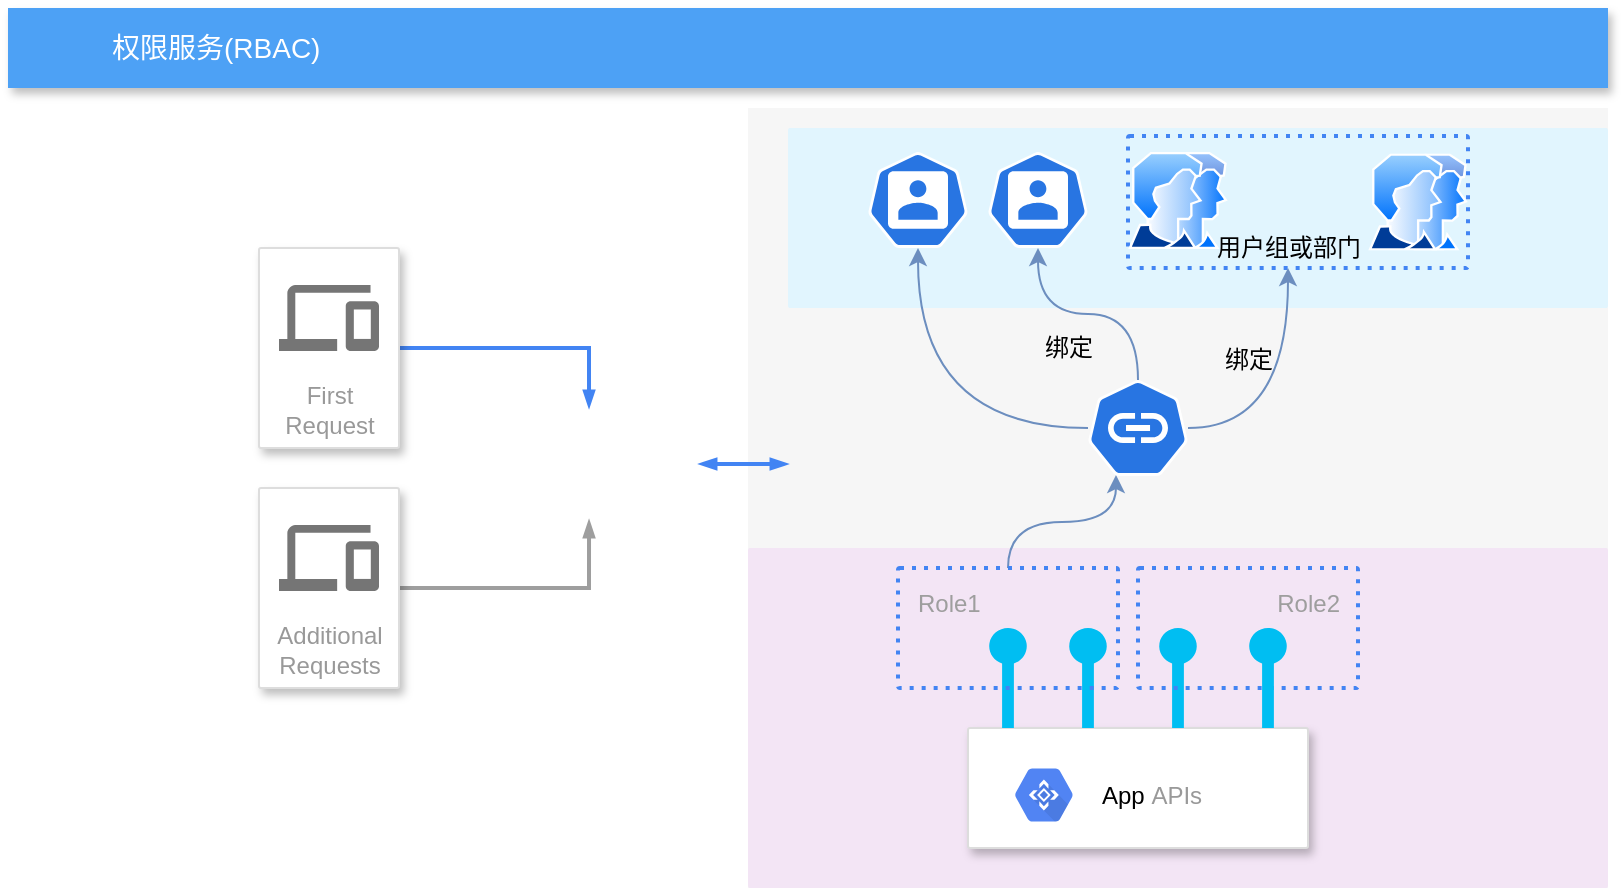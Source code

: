 <mxfile version="15.6.8" type="github">
  <diagram id="f106602c-feb2-e66a-4537-3a34d633f6aa" name="Page-1">
    <mxGraphModel dx="686" dy="357" grid="1" gridSize="10" guides="1" tooltips="1" connect="1" arrows="1" fold="1" page="1" pageScale="1" pageWidth="1169" pageHeight="827" background="none" math="0" shadow="0">
      <root>
        <mxCell id="0" />
        <mxCell id="1" parent="0" />
        <mxCell id="14" value="" style="fillColor=#F6F6F6;strokeColor=none;shadow=0;gradientColor=none;fontSize=14;align=left;spacing=10;fontColor=#717171;9E9E9E;verticalAlign=top;spacingTop=-4;fontStyle=0;spacingLeft=40;html=1;" parent="1" vertex="1">
          <mxGeometry x="600" y="90" width="430" height="390" as="geometry" />
        </mxCell>
        <mxCell id="818" value="权限服务(RBAC)" style="fillColor=#4DA1F5;strokeColor=none;shadow=1;gradientColor=none;fontSize=14;align=left;spacingLeft=50;fontColor=#ffffff;html=1;" parent="1" vertex="1">
          <mxGeometry x="230" y="40" width="800" height="40" as="geometry" />
        </mxCell>
        <mxCell id="1046" style="edgeStyle=orthogonalEdgeStyle;rounded=0;html=1;labelBackgroundColor=none;startFill=1;startSize=4;endArrow=blockThin;endFill=1;endSize=4;jettySize=auto;orthogonalLoop=1;strokeColor=#4284F3;strokeWidth=2;fontSize=12;fontColor=#000000;align=left;dashed=0;" parent="1" source="1036" edge="1">
          <mxGeometry relative="1" as="geometry">
            <Array as="points">
              <mxPoint x="520.5" y="210" />
            </Array>
            <mxPoint x="520.517" y="240" as="targetPoint" />
          </mxGeometry>
        </mxCell>
        <mxCell id="1036" value="First Request" style="strokeColor=#dddddd;fillColor=#ffffff;shadow=1;strokeWidth=1;rounded=1;absoluteArcSize=1;arcSize=2;labelPosition=center;verticalLabelPosition=middle;align=center;verticalAlign=bottom;spacingLeft=0;fontColor=#999999;fontSize=12;whiteSpace=wrap;spacingBottom=2;html=1;" parent="1" vertex="1">
          <mxGeometry x="355.5" y="160" width="70" height="100" as="geometry" />
        </mxCell>
        <mxCell id="1037" value="" style="dashed=0;connectable=0;html=1;fillColor=#757575;strokeColor=none;shape=mxgraph.gcp2.desktop_and_mobile;part=1;" parent="1036" vertex="1">
          <mxGeometry x="0.5" width="50" height="33" relative="1" as="geometry">
            <mxPoint x="-25" y="18.5" as="offset" />
          </mxGeometry>
        </mxCell>
        <mxCell id="1047" style="edgeStyle=orthogonalEdgeStyle;rounded=0;html=1;labelBackgroundColor=none;startFill=1;startSize=4;endArrow=blockThin;endFill=1;endSize=4;jettySize=auto;orthogonalLoop=1;strokeColor=#9E9E9E;strokeWidth=2;fontSize=12;fontColor=#000000;align=left;dashed=0;" parent="1" source="1038" edge="1">
          <mxGeometry relative="1" as="geometry">
            <Array as="points">
              <mxPoint x="520.5" y="330" />
            </Array>
            <mxPoint x="520.517" y="296.0" as="targetPoint" />
          </mxGeometry>
        </mxCell>
        <mxCell id="1038" value="Additional Requests&lt;br&gt;" style="strokeColor=#dddddd;fillColor=#ffffff;shadow=1;strokeWidth=1;rounded=1;absoluteArcSize=1;arcSize=2;labelPosition=center;verticalLabelPosition=middle;align=center;verticalAlign=bottom;spacingLeft=0;fontColor=#999999;fontSize=12;whiteSpace=wrap;spacingBottom=2;html=1;" parent="1" vertex="1">
          <mxGeometry x="355.5" y="280" width="70" height="100" as="geometry" />
        </mxCell>
        <mxCell id="1039" value="" style="dashed=0;connectable=0;html=1;fillColor=#757575;strokeColor=none;shape=mxgraph.gcp2.desktop_and_mobile;part=1;" parent="1038" vertex="1">
          <mxGeometry x="0.5" width="50" height="33" relative="1" as="geometry">
            <mxPoint x="-25" y="18.5" as="offset" />
          </mxGeometry>
        </mxCell>
        <mxCell id="1048" style="edgeStyle=orthogonalEdgeStyle;rounded=0;html=1;labelBackgroundColor=none;startFill=1;startSize=4;endArrow=blockThin;endFill=1;endSize=4;jettySize=auto;orthogonalLoop=1;strokeColor=#4284F3;strokeWidth=2;fontSize=12;fontColor=#000000;align=left;dashed=0;startArrow=blockThin;" parent="1" edge="1">
          <mxGeometry relative="1" as="geometry">
            <mxPoint x="575.5" y="268" as="sourcePoint" />
            <mxPoint x="620" y="268" as="targetPoint" />
          </mxGeometry>
        </mxCell>
        <mxCell id="eHh8mdlVLJNpV9wsfY3s-1048" value="&lt;br&gt;" style="sketch=0;points=[[0,0,0],[0.25,0,0],[0.5,0,0],[0.75,0,0],[1,0,0],[1,0.25,0],[1,0.5,0],[1,0.75,0],[1,1,0],[0.75,1,0],[0.5,1,0],[0.25,1,0],[0,1,0],[0,0.75,0],[0,0.5,0],[0,0.25,0]];rounded=1;absoluteArcSize=1;arcSize=2;html=1;strokeColor=none;gradientColor=none;shadow=0;dashed=0;fontSize=12;fontColor=#9E9E9E;align=left;verticalAlign=top;spacing=10;spacingTop=-4;fillColor=#F3E5F5;" vertex="1" parent="1">
          <mxGeometry x="600" y="310" width="430" height="170" as="geometry" />
        </mxCell>
        <mxCell id="eHh8mdlVLJNpV9wsfY3s-1049" value="" style="strokeColor=#dddddd;shadow=1;strokeWidth=1;rounded=1;absoluteArcSize=1;arcSize=2;" vertex="1" parent="1">
          <mxGeometry x="710" y="400" width="170" height="60" as="geometry" />
        </mxCell>
        <mxCell id="eHh8mdlVLJNpV9wsfY3s-1054" value="&lt;font color=&quot;#000000&quot;&gt;App&lt;/font&gt;&amp;nbsp;APIs" style="sketch=0;dashed=0;connectable=0;html=1;fillColor=#5184F3;strokeColor=none;shape=mxgraph.gcp2.hexIcon;prIcon=cloud_apis;part=1;labelPosition=right;verticalLabelPosition=middle;align=left;verticalAlign=middle;spacingLeft=5;fontColor=#999999;fontSize=12;" vertex="1" parent="1">
          <mxGeometry x="726" y="414" width="44" height="39" as="geometry" />
        </mxCell>
        <mxCell id="eHh8mdlVLJNpV9wsfY3s-1056" value="" style="verticalLabelPosition=bottom;html=1;verticalAlign=top;align=center;strokeColor=none;fillColor=#00BEF2;shape=mxgraph.azure.service_endpoint;direction=south;" vertex="1" parent="1">
          <mxGeometry x="760" y="350" width="20" height="50" as="geometry" />
        </mxCell>
        <mxCell id="eHh8mdlVLJNpV9wsfY3s-1057" value="" style="verticalLabelPosition=bottom;html=1;verticalAlign=top;align=center;strokeColor=none;fillColor=#00BEF2;shape=mxgraph.azure.service_endpoint;direction=south;" vertex="1" parent="1">
          <mxGeometry x="720" y="350" width="20" height="50" as="geometry" />
        </mxCell>
        <mxCell id="eHh8mdlVLJNpV9wsfY3s-1058" value="" style="verticalLabelPosition=bottom;html=1;verticalAlign=top;align=center;strokeColor=none;fillColor=#00BEF2;shape=mxgraph.azure.service_endpoint;direction=south;" vertex="1" parent="1">
          <mxGeometry x="805" y="350" width="20" height="50" as="geometry" />
        </mxCell>
        <mxCell id="eHh8mdlVLJNpV9wsfY3s-1076" style="edgeStyle=orthogonalEdgeStyle;curved=1;rounded=0;orthogonalLoop=1;jettySize=auto;html=1;exitX=0.5;exitY=0;exitDx=0;exitDy=0;entryX=0.28;entryY=0.99;entryDx=0;entryDy=0;entryPerimeter=0;fillColor=#dae8fc;strokeColor=#6c8ebf;" edge="1" parent="1" source="eHh8mdlVLJNpV9wsfY3s-1059" target="eHh8mdlVLJNpV9wsfY3s-1074">
          <mxGeometry relative="1" as="geometry" />
        </mxCell>
        <mxCell id="eHh8mdlVLJNpV9wsfY3s-1059" value="Role1" style="rounded=1;absoluteArcSize=1;arcSize=2;html=1;strokeColor=#4284F3;gradientColor=none;shadow=0;dashed=1;fontSize=12;fontColor=#9E9E9E;align=left;verticalAlign=top;spacing=10;spacingTop=-4;fillColor=none;dashPattern=1 2;strokeWidth=2;" vertex="1" parent="1">
          <mxGeometry x="675" y="320" width="110" height="60" as="geometry" />
        </mxCell>
        <mxCell id="eHh8mdlVLJNpV9wsfY3s-1060" value="Role2" style="rounded=1;absoluteArcSize=1;arcSize=2;html=1;strokeColor=#4284F3;gradientColor=none;shadow=0;dashed=1;fontSize=12;fontColor=#9E9E9E;align=right;verticalAlign=top;spacing=10;spacingTop=-4;fillColor=none;dashPattern=1 2;strokeWidth=2;" vertex="1" parent="1">
          <mxGeometry x="795" y="320" width="110" height="60" as="geometry" />
        </mxCell>
        <mxCell id="eHh8mdlVLJNpV9wsfY3s-1061" value="" style="verticalLabelPosition=bottom;html=1;verticalAlign=top;align=center;strokeColor=none;fillColor=#00BEF2;shape=mxgraph.azure.service_endpoint;direction=south;" vertex="1" parent="1">
          <mxGeometry x="850" y="350" width="20" height="50" as="geometry" />
        </mxCell>
        <mxCell id="eHh8mdlVLJNpV9wsfY3s-1062" value="" style="sketch=0;points=[[0,0,0],[0.25,0,0],[0.5,0,0],[0.75,0,0],[1,0,0],[1,0.25,0],[1,0.5,0],[1,0.75,0],[1,1,0],[0.75,1,0],[0.5,1,0],[0.25,1,0],[0,1,0],[0,0.75,0],[0,0.5,0],[0,0.25,0]];rounded=1;absoluteArcSize=1;arcSize=2;html=1;strokeColor=none;gradientColor=none;shadow=0;dashed=0;fontSize=12;fontColor=#9E9E9E;align=left;verticalAlign=top;spacing=10;spacingTop=-4;fillColor=#E1F5FE;" vertex="1" parent="1">
          <mxGeometry x="620" y="100" width="410" height="90" as="geometry" />
        </mxCell>
        <mxCell id="eHh8mdlVLJNpV9wsfY3s-1063" value="" style="sketch=0;html=1;dashed=0;whitespace=wrap;fillColor=#2875E2;strokeColor=#ffffff;points=[[0.005,0.63,0],[0.1,0.2,0],[0.9,0.2,0],[0.5,0,0],[0.995,0.63,0],[0.72,0.99,0],[0.5,1,0],[0.28,0.99,0]];shape=mxgraph.kubernetes.icon;prIcon=user;align=right;" vertex="1" parent="1">
          <mxGeometry x="660" y="112" width="50" height="48" as="geometry" />
        </mxCell>
        <mxCell id="eHh8mdlVLJNpV9wsfY3s-1064" value="" style="sketch=0;html=1;dashed=0;whitespace=wrap;fillColor=#2875E2;strokeColor=#ffffff;points=[[0.005,0.63,0],[0.1,0.2,0],[0.9,0.2,0],[0.5,0,0],[0.995,0.63,0],[0.72,0.99,0],[0.5,1,0],[0.28,0.99,0]];shape=mxgraph.kubernetes.icon;prIcon=user;align=right;" vertex="1" parent="1">
          <mxGeometry x="720" y="112" width="50" height="48" as="geometry" />
        </mxCell>
        <mxCell id="eHh8mdlVLJNpV9wsfY3s-1065" value="" style="rounded=1;absoluteArcSize=1;arcSize=2;html=1;strokeColor=#4284F3;gradientColor=none;shadow=0;dashed=1;fontSize=12;fontColor=#9E9E9E;align=center;verticalAlign=top;spacing=10;spacingTop=-4;fillColor=none;dashPattern=1 2;strokeWidth=2;" vertex="1" parent="1">
          <mxGeometry x="790" y="104" width="170" height="66" as="geometry" />
        </mxCell>
        <mxCell id="eHh8mdlVLJNpV9wsfY3s-1066" value="" style="aspect=fixed;perimeter=ellipsePerimeter;html=1;align=center;shadow=0;dashed=0;spacingTop=3;image;image=img/lib/active_directory/user_accounts.svg;" vertex="1" parent="1">
          <mxGeometry x="790" y="112" width="50" height="48.5" as="geometry" />
        </mxCell>
        <mxCell id="eHh8mdlVLJNpV9wsfY3s-1067" value="" style="aspect=fixed;perimeter=ellipsePerimeter;html=1;align=center;shadow=0;dashed=0;spacingTop=3;image;image=img/lib/active_directory/user_accounts.svg;" vertex="1" parent="1">
          <mxGeometry x="910" y="112.75" width="50" height="48.5" as="geometry" />
        </mxCell>
        <mxCell id="eHh8mdlVLJNpV9wsfY3s-1070" value="用户组或部门" style="text;html=1;resizable=0;autosize=1;align=center;verticalAlign=middle;points=[];fillColor=none;strokeColor=none;rounded=0;" vertex="1" parent="1">
          <mxGeometry x="825" y="150" width="90" height="20" as="geometry" />
        </mxCell>
        <mxCell id="eHh8mdlVLJNpV9wsfY3s-1077" value="" style="edgeStyle=orthogonalEdgeStyle;curved=1;rounded=0;orthogonalLoop=1;jettySize=auto;html=1;fillColor=#dae8fc;strokeColor=#6c8ebf;" edge="1" parent="1" source="eHh8mdlVLJNpV9wsfY3s-1074" target="eHh8mdlVLJNpV9wsfY3s-1070">
          <mxGeometry relative="1" as="geometry" />
        </mxCell>
        <mxCell id="eHh8mdlVLJNpV9wsfY3s-1078" style="edgeStyle=orthogonalEdgeStyle;curved=1;rounded=0;orthogonalLoop=1;jettySize=auto;html=1;fillColor=#dae8fc;strokeColor=#6c8ebf;" edge="1" parent="1" source="eHh8mdlVLJNpV9wsfY3s-1074" target="eHh8mdlVLJNpV9wsfY3s-1064">
          <mxGeometry relative="1" as="geometry" />
        </mxCell>
        <mxCell id="eHh8mdlVLJNpV9wsfY3s-1079" style="edgeStyle=orthogonalEdgeStyle;curved=1;rounded=0;orthogonalLoop=1;jettySize=auto;html=1;entryX=0.5;entryY=1;entryDx=0;entryDy=0;entryPerimeter=0;fillColor=#dae8fc;strokeColor=#6c8ebf;" edge="1" parent="1" source="eHh8mdlVLJNpV9wsfY3s-1074" target="eHh8mdlVLJNpV9wsfY3s-1063">
          <mxGeometry relative="1" as="geometry" />
        </mxCell>
        <mxCell id="eHh8mdlVLJNpV9wsfY3s-1074" value="" style="sketch=0;html=1;dashed=0;whitespace=wrap;fillColor=#2875E2;strokeColor=#ffffff;points=[[0.005,0.63,0],[0.1,0.2,0],[0.9,0.2,0],[0.5,0,0],[0.995,0.63,0],[0.72,0.99,0],[0.5,1,0],[0.28,0.99,0]];shape=mxgraph.kubernetes.icon;prIcon=crb;align=center;" vertex="1" parent="1">
          <mxGeometry x="770" y="226" width="50" height="48" as="geometry" />
        </mxCell>
        <mxCell id="eHh8mdlVLJNpV9wsfY3s-1075" value="绑定" style="text;html=1;resizable=0;autosize=1;align=center;verticalAlign=middle;points=[];fillColor=none;strokeColor=none;rounded=0;" vertex="1" parent="1">
          <mxGeometry x="830" y="206" width="40" height="20" as="geometry" />
        </mxCell>
        <mxCell id="eHh8mdlVLJNpV9wsfY3s-1080" value="绑定" style="text;html=1;resizable=0;autosize=1;align=center;verticalAlign=middle;points=[];fillColor=none;strokeColor=none;rounded=0;" vertex="1" parent="1">
          <mxGeometry x="740" y="200" width="40" height="20" as="geometry" />
        </mxCell>
      </root>
    </mxGraphModel>
  </diagram>
</mxfile>
